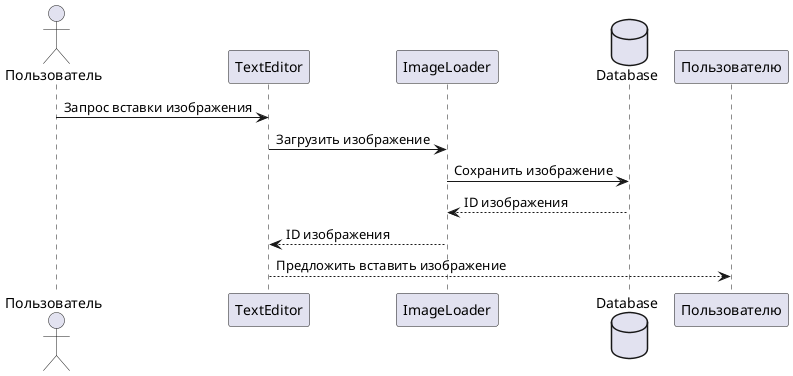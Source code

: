 @startuml
actor Пользователь
participant TextEditor
participant ImageLoader
database Database

Пользователь -> TextEditor: Запрос вставки изображения
TextEditor -> ImageLoader: Загрузить изображение
ImageLoader -> Database: Сохранить изображение
Database --> ImageLoader: ID изображения
ImageLoader --> TextEditor: ID изображения
TextEditor --> Пользователю: Предложить вставить изображение
@enduml
